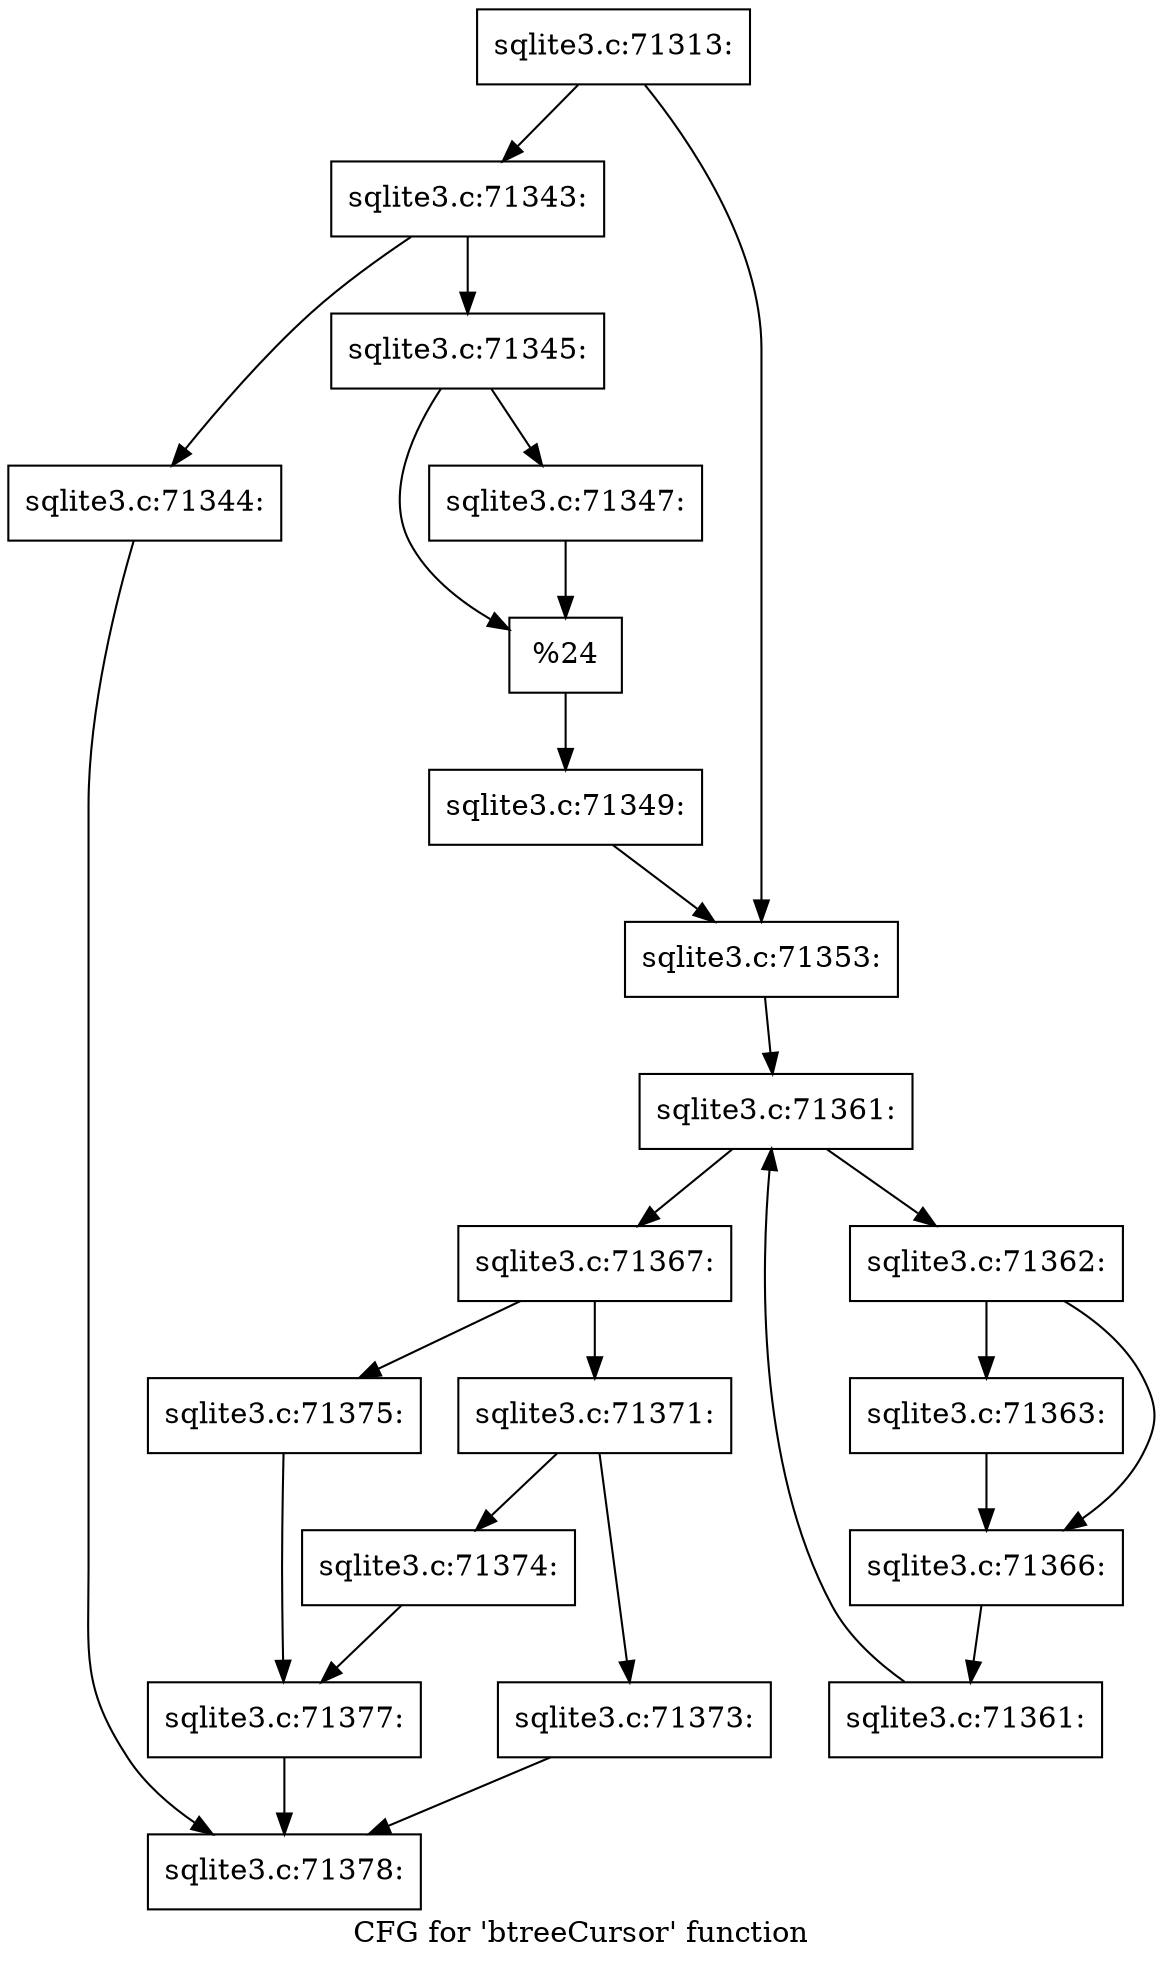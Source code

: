 digraph "CFG for 'btreeCursor' function" {
	label="CFG for 'btreeCursor' function";

	Node0x55c0f5a10590 [shape=record,label="{sqlite3.c:71313:}"];
	Node0x55c0f5a10590 -> Node0x55c0f7fce500;
	Node0x55c0f5a10590 -> Node0x55c0f7fce550;
	Node0x55c0f7fce500 [shape=record,label="{sqlite3.c:71343:}"];
	Node0x55c0f7fce500 -> Node0x55c0f7fce960;
	Node0x55c0f7fce500 -> Node0x55c0f7fcea00;
	Node0x55c0f7fce960 [shape=record,label="{sqlite3.c:71344:}"];
	Node0x55c0f7fce960 -> Node0x55c0f7fcc110;
	Node0x55c0f7fcea00 [shape=record,label="{sqlite3.c:71345:}"];
	Node0x55c0f7fcea00 -> Node0x55c0f7fcefc0;
	Node0x55c0f7fcea00 -> Node0x55c0f7fcf010;
	Node0x55c0f7fcefc0 [shape=record,label="{sqlite3.c:71347:}"];
	Node0x55c0f7fcefc0 -> Node0x55c0f7fcf010;
	Node0x55c0f7fcf010 [shape=record,label="{%24}"];
	Node0x55c0f7fcf010 -> Node0x55c0f7fce9b0;
	Node0x55c0f7fce9b0 [shape=record,label="{sqlite3.c:71349:}"];
	Node0x55c0f7fce9b0 -> Node0x55c0f7fce550;
	Node0x55c0f7fce550 [shape=record,label="{sqlite3.c:71353:}"];
	Node0x55c0f7fce550 -> Node0x55c0f7fd0c70;
	Node0x55c0f7fd0c70 [shape=record,label="{sqlite3.c:71361:}"];
	Node0x55c0f7fd0c70 -> Node0x55c0f7fd0e90;
	Node0x55c0f7fd0c70 -> Node0x55c0f7fd08f0;
	Node0x55c0f7fd0e90 [shape=record,label="{sqlite3.c:71362:}"];
	Node0x55c0f7fd0e90 -> Node0x55c0f7fd11d0;
	Node0x55c0f7fd0e90 -> Node0x55c0f7fd1220;
	Node0x55c0f7fd11d0 [shape=record,label="{sqlite3.c:71363:}"];
	Node0x55c0f7fd11d0 -> Node0x55c0f7fd1220;
	Node0x55c0f7fd1220 [shape=record,label="{sqlite3.c:71366:}"];
	Node0x55c0f7fd1220 -> Node0x55c0f7fd0e00;
	Node0x55c0f7fd0e00 [shape=record,label="{sqlite3.c:71361:}"];
	Node0x55c0f7fd0e00 -> Node0x55c0f7fd0c70;
	Node0x55c0f7fd08f0 [shape=record,label="{sqlite3.c:71367:}"];
	Node0x55c0f7fd08f0 -> Node0x55c0f7fd2e60;
	Node0x55c0f7fd08f0 -> Node0x55c0f7fd2f00;
	Node0x55c0f7fd2e60 [shape=record,label="{sqlite3.c:71371:}"];
	Node0x55c0f7fd2e60 -> Node0x55c0f7fd3920;
	Node0x55c0f7fd2e60 -> Node0x55c0f7fd3970;
	Node0x55c0f7fd3920 [shape=record,label="{sqlite3.c:71373:}"];
	Node0x55c0f7fd3920 -> Node0x55c0f7fcc110;
	Node0x55c0f7fd3970 [shape=record,label="{sqlite3.c:71374:}"];
	Node0x55c0f7fd3970 -> Node0x55c0f7fd2eb0;
	Node0x55c0f7fd2f00 [shape=record,label="{sqlite3.c:71375:}"];
	Node0x55c0f7fd2f00 -> Node0x55c0f7fd2eb0;
	Node0x55c0f7fd2eb0 [shape=record,label="{sqlite3.c:71377:}"];
	Node0x55c0f7fd2eb0 -> Node0x55c0f7fcc110;
	Node0x55c0f7fcc110 [shape=record,label="{sqlite3.c:71378:}"];
}
